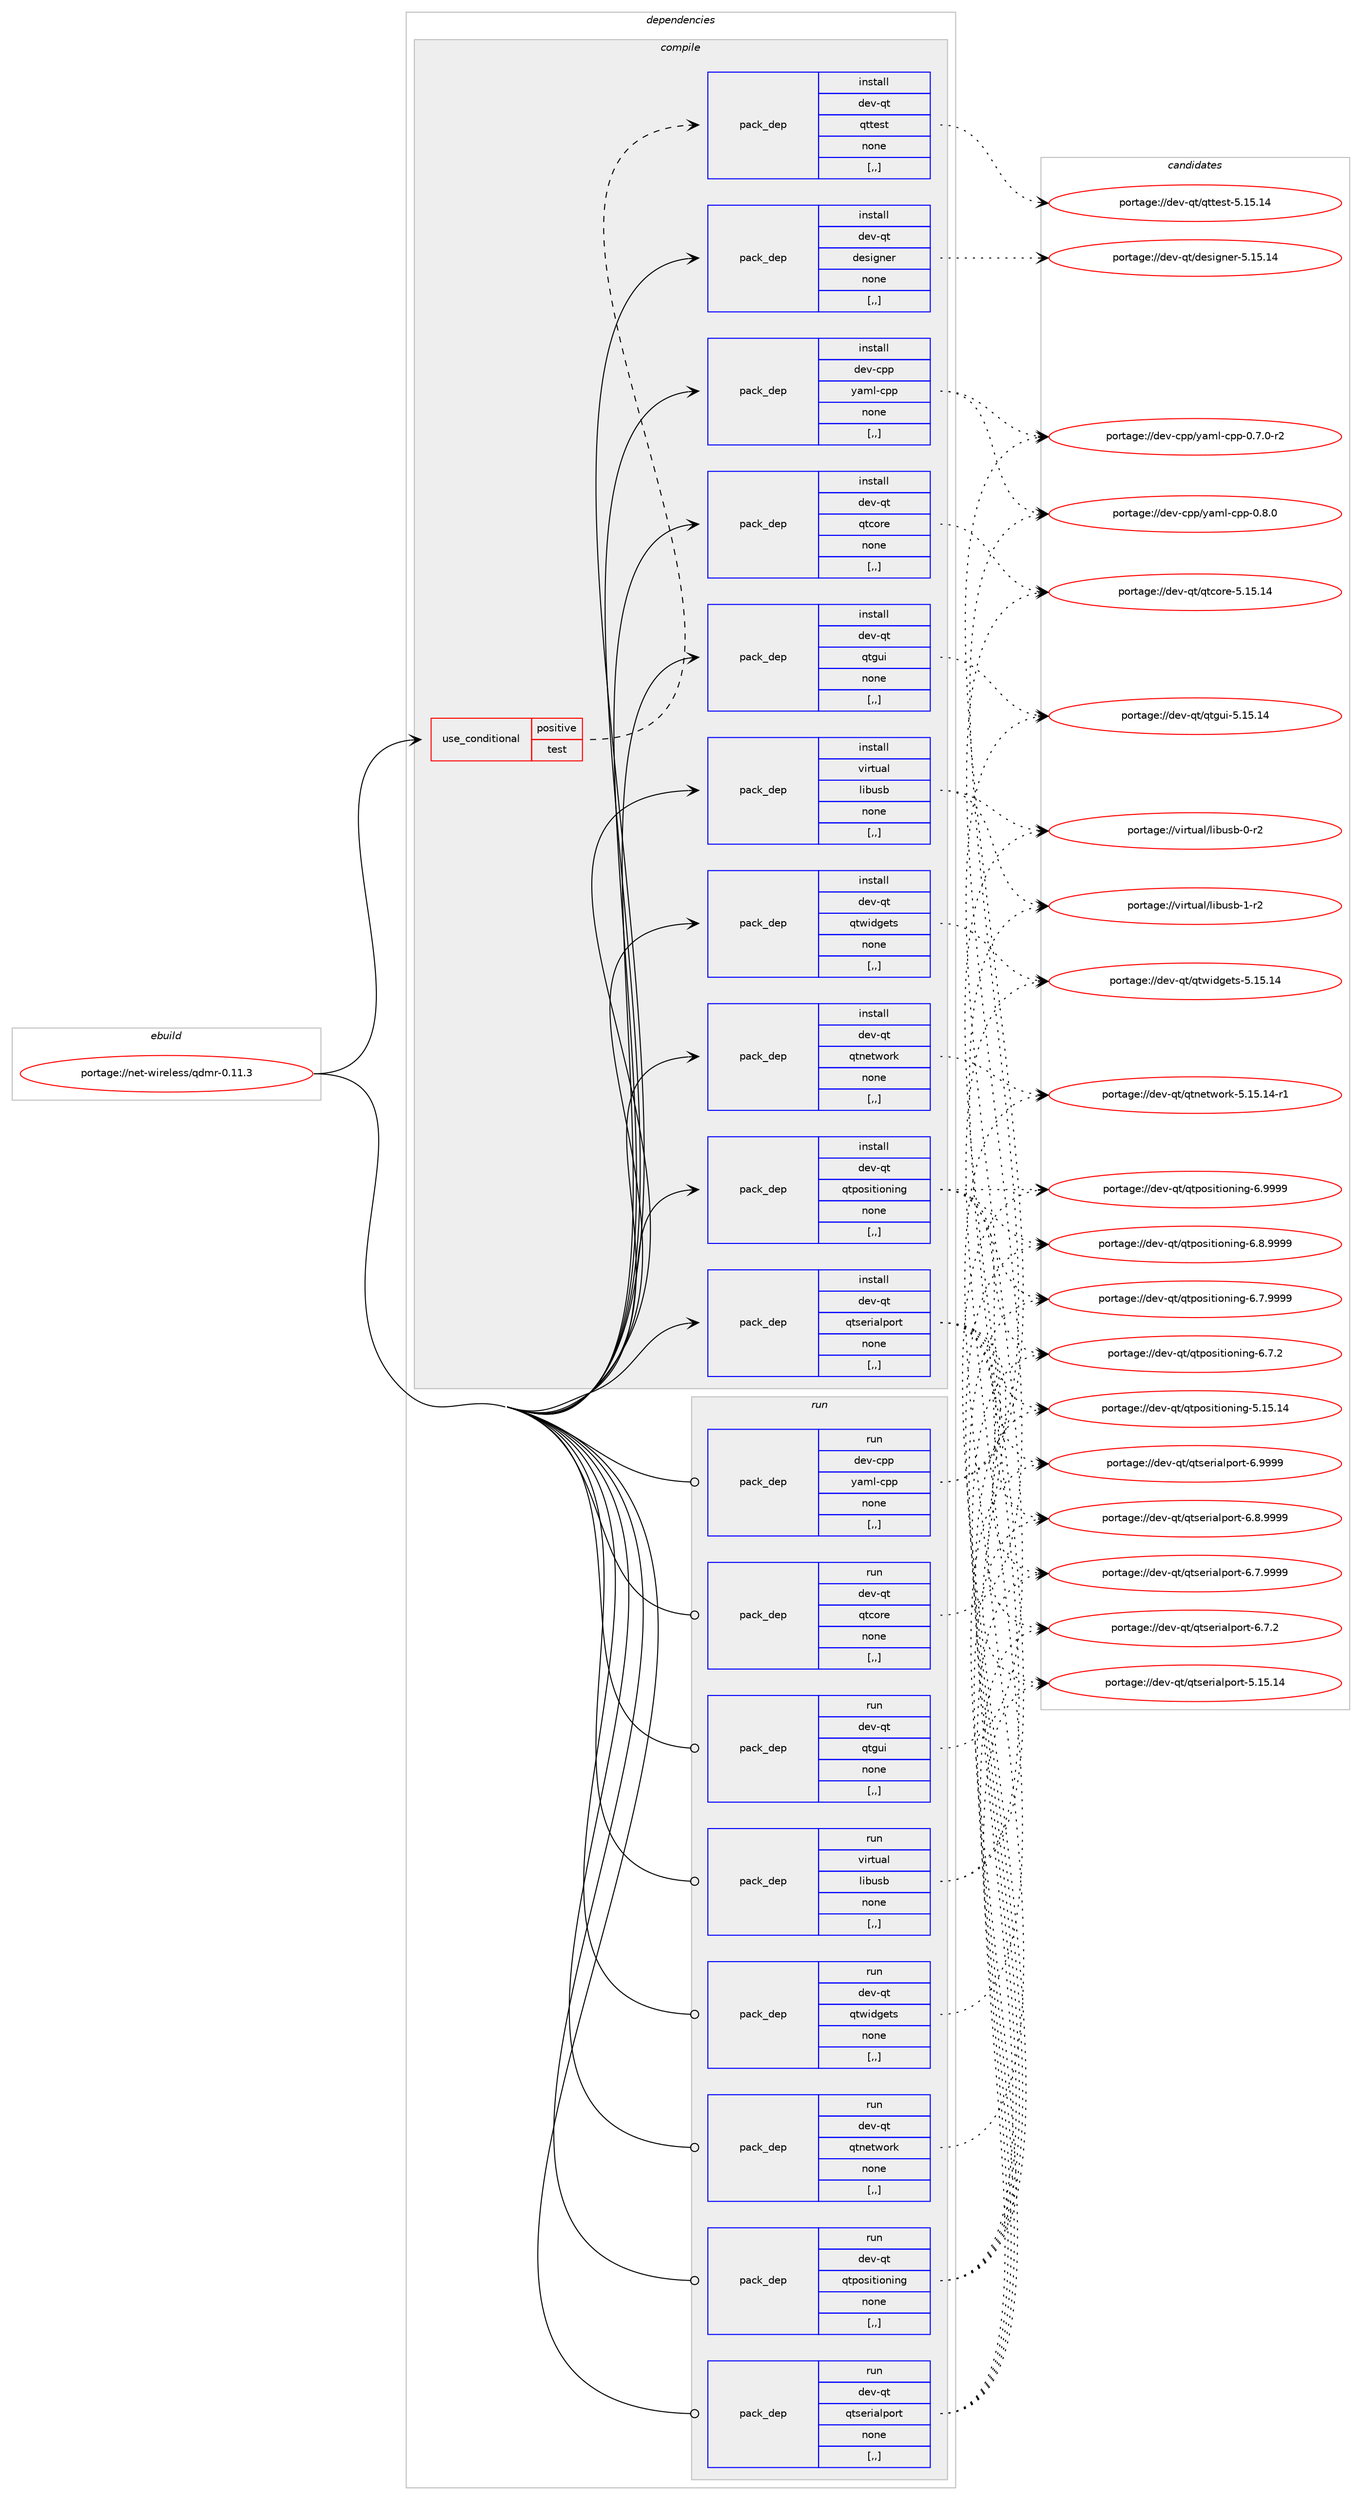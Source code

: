 digraph prolog {

# *************
# Graph options
# *************

newrank=true;
concentrate=true;
compound=true;
graph [rankdir=LR,fontname=Helvetica,fontsize=10,ranksep=1.5];#, ranksep=2.5, nodesep=0.2];
edge  [arrowhead=vee];
node  [fontname=Helvetica,fontsize=10];

# **********
# The ebuild
# **********

subgraph cluster_leftcol {
color=gray;
label=<<i>ebuild</i>>;
id [label="portage://net-wireless/qdmr-0.11.3", color=red, width=4, href="../net-wireless/qdmr-0.11.3.svg"];
}

# ****************
# The dependencies
# ****************

subgraph cluster_midcol {
color=gray;
label=<<i>dependencies</i>>;
subgraph cluster_compile {
fillcolor="#eeeeee";
style=filled;
label=<<i>compile</i>>;
subgraph cond236884 {
dependency899555 [label=<<TABLE BORDER="0" CELLBORDER="1" CELLSPACING="0" CELLPADDING="4"><TR><TD ROWSPAN="3" CELLPADDING="10">use_conditional</TD></TR><TR><TD>positive</TD></TR><TR><TD>test</TD></TR></TABLE>>, shape=none, color=red];
subgraph pack656110 {
dependency899556 [label=<<TABLE BORDER="0" CELLBORDER="1" CELLSPACING="0" CELLPADDING="4" WIDTH="220"><TR><TD ROWSPAN="6" CELLPADDING="30">pack_dep</TD></TR><TR><TD WIDTH="110">install</TD></TR><TR><TD>dev-qt</TD></TR><TR><TD>qttest</TD></TR><TR><TD>none</TD></TR><TR><TD>[,,]</TD></TR></TABLE>>, shape=none, color=blue];
}
dependency899555:e -> dependency899556:w [weight=20,style="dashed",arrowhead="vee"];
}
id:e -> dependency899555:w [weight=20,style="solid",arrowhead="vee"];
subgraph pack656111 {
dependency899557 [label=<<TABLE BORDER="0" CELLBORDER="1" CELLSPACING="0" CELLPADDING="4" WIDTH="220"><TR><TD ROWSPAN="6" CELLPADDING="30">pack_dep</TD></TR><TR><TD WIDTH="110">install</TD></TR><TR><TD>dev-cpp</TD></TR><TR><TD>yaml-cpp</TD></TR><TR><TD>none</TD></TR><TR><TD>[,,]</TD></TR></TABLE>>, shape=none, color=blue];
}
id:e -> dependency899557:w [weight=20,style="solid",arrowhead="vee"];
subgraph pack656112 {
dependency899558 [label=<<TABLE BORDER="0" CELLBORDER="1" CELLSPACING="0" CELLPADDING="4" WIDTH="220"><TR><TD ROWSPAN="6" CELLPADDING="30">pack_dep</TD></TR><TR><TD WIDTH="110">install</TD></TR><TR><TD>dev-qt</TD></TR><TR><TD>designer</TD></TR><TR><TD>none</TD></TR><TR><TD>[,,]</TD></TR></TABLE>>, shape=none, color=blue];
}
id:e -> dependency899558:w [weight=20,style="solid",arrowhead="vee"];
subgraph pack656113 {
dependency899559 [label=<<TABLE BORDER="0" CELLBORDER="1" CELLSPACING="0" CELLPADDING="4" WIDTH="220"><TR><TD ROWSPAN="6" CELLPADDING="30">pack_dep</TD></TR><TR><TD WIDTH="110">install</TD></TR><TR><TD>dev-qt</TD></TR><TR><TD>qtcore</TD></TR><TR><TD>none</TD></TR><TR><TD>[,,]</TD></TR></TABLE>>, shape=none, color=blue];
}
id:e -> dependency899559:w [weight=20,style="solid",arrowhead="vee"];
subgraph pack656114 {
dependency899560 [label=<<TABLE BORDER="0" CELLBORDER="1" CELLSPACING="0" CELLPADDING="4" WIDTH="220"><TR><TD ROWSPAN="6" CELLPADDING="30">pack_dep</TD></TR><TR><TD WIDTH="110">install</TD></TR><TR><TD>dev-qt</TD></TR><TR><TD>qtgui</TD></TR><TR><TD>none</TD></TR><TR><TD>[,,]</TD></TR></TABLE>>, shape=none, color=blue];
}
id:e -> dependency899560:w [weight=20,style="solid",arrowhead="vee"];
subgraph pack656115 {
dependency899561 [label=<<TABLE BORDER="0" CELLBORDER="1" CELLSPACING="0" CELLPADDING="4" WIDTH="220"><TR><TD ROWSPAN="6" CELLPADDING="30">pack_dep</TD></TR><TR><TD WIDTH="110">install</TD></TR><TR><TD>dev-qt</TD></TR><TR><TD>qtnetwork</TD></TR><TR><TD>none</TD></TR><TR><TD>[,,]</TD></TR></TABLE>>, shape=none, color=blue];
}
id:e -> dependency899561:w [weight=20,style="solid",arrowhead="vee"];
subgraph pack656116 {
dependency899562 [label=<<TABLE BORDER="0" CELLBORDER="1" CELLSPACING="0" CELLPADDING="4" WIDTH="220"><TR><TD ROWSPAN="6" CELLPADDING="30">pack_dep</TD></TR><TR><TD WIDTH="110">install</TD></TR><TR><TD>dev-qt</TD></TR><TR><TD>qtpositioning</TD></TR><TR><TD>none</TD></TR><TR><TD>[,,]</TD></TR></TABLE>>, shape=none, color=blue];
}
id:e -> dependency899562:w [weight=20,style="solid",arrowhead="vee"];
subgraph pack656117 {
dependency899563 [label=<<TABLE BORDER="0" CELLBORDER="1" CELLSPACING="0" CELLPADDING="4" WIDTH="220"><TR><TD ROWSPAN="6" CELLPADDING="30">pack_dep</TD></TR><TR><TD WIDTH="110">install</TD></TR><TR><TD>dev-qt</TD></TR><TR><TD>qtserialport</TD></TR><TR><TD>none</TD></TR><TR><TD>[,,]</TD></TR></TABLE>>, shape=none, color=blue];
}
id:e -> dependency899563:w [weight=20,style="solid",arrowhead="vee"];
subgraph pack656118 {
dependency899564 [label=<<TABLE BORDER="0" CELLBORDER="1" CELLSPACING="0" CELLPADDING="4" WIDTH="220"><TR><TD ROWSPAN="6" CELLPADDING="30">pack_dep</TD></TR><TR><TD WIDTH="110">install</TD></TR><TR><TD>dev-qt</TD></TR><TR><TD>qtwidgets</TD></TR><TR><TD>none</TD></TR><TR><TD>[,,]</TD></TR></TABLE>>, shape=none, color=blue];
}
id:e -> dependency899564:w [weight=20,style="solid",arrowhead="vee"];
subgraph pack656119 {
dependency899565 [label=<<TABLE BORDER="0" CELLBORDER="1" CELLSPACING="0" CELLPADDING="4" WIDTH="220"><TR><TD ROWSPAN="6" CELLPADDING="30">pack_dep</TD></TR><TR><TD WIDTH="110">install</TD></TR><TR><TD>virtual</TD></TR><TR><TD>libusb</TD></TR><TR><TD>none</TD></TR><TR><TD>[,,]</TD></TR></TABLE>>, shape=none, color=blue];
}
id:e -> dependency899565:w [weight=20,style="solid",arrowhead="vee"];
}
subgraph cluster_compileandrun {
fillcolor="#eeeeee";
style=filled;
label=<<i>compile and run</i>>;
}
subgraph cluster_run {
fillcolor="#eeeeee";
style=filled;
label=<<i>run</i>>;
subgraph pack656120 {
dependency899566 [label=<<TABLE BORDER="0" CELLBORDER="1" CELLSPACING="0" CELLPADDING="4" WIDTH="220"><TR><TD ROWSPAN="6" CELLPADDING="30">pack_dep</TD></TR><TR><TD WIDTH="110">run</TD></TR><TR><TD>dev-cpp</TD></TR><TR><TD>yaml-cpp</TD></TR><TR><TD>none</TD></TR><TR><TD>[,,]</TD></TR></TABLE>>, shape=none, color=blue];
}
id:e -> dependency899566:w [weight=20,style="solid",arrowhead="odot"];
subgraph pack656121 {
dependency899567 [label=<<TABLE BORDER="0" CELLBORDER="1" CELLSPACING="0" CELLPADDING="4" WIDTH="220"><TR><TD ROWSPAN="6" CELLPADDING="30">pack_dep</TD></TR><TR><TD WIDTH="110">run</TD></TR><TR><TD>dev-qt</TD></TR><TR><TD>qtcore</TD></TR><TR><TD>none</TD></TR><TR><TD>[,,]</TD></TR></TABLE>>, shape=none, color=blue];
}
id:e -> dependency899567:w [weight=20,style="solid",arrowhead="odot"];
subgraph pack656122 {
dependency899568 [label=<<TABLE BORDER="0" CELLBORDER="1" CELLSPACING="0" CELLPADDING="4" WIDTH="220"><TR><TD ROWSPAN="6" CELLPADDING="30">pack_dep</TD></TR><TR><TD WIDTH="110">run</TD></TR><TR><TD>dev-qt</TD></TR><TR><TD>qtgui</TD></TR><TR><TD>none</TD></TR><TR><TD>[,,]</TD></TR></TABLE>>, shape=none, color=blue];
}
id:e -> dependency899568:w [weight=20,style="solid",arrowhead="odot"];
subgraph pack656123 {
dependency899569 [label=<<TABLE BORDER="0" CELLBORDER="1" CELLSPACING="0" CELLPADDING="4" WIDTH="220"><TR><TD ROWSPAN="6" CELLPADDING="30">pack_dep</TD></TR><TR><TD WIDTH="110">run</TD></TR><TR><TD>dev-qt</TD></TR><TR><TD>qtnetwork</TD></TR><TR><TD>none</TD></TR><TR><TD>[,,]</TD></TR></TABLE>>, shape=none, color=blue];
}
id:e -> dependency899569:w [weight=20,style="solid",arrowhead="odot"];
subgraph pack656124 {
dependency899570 [label=<<TABLE BORDER="0" CELLBORDER="1" CELLSPACING="0" CELLPADDING="4" WIDTH="220"><TR><TD ROWSPAN="6" CELLPADDING="30">pack_dep</TD></TR><TR><TD WIDTH="110">run</TD></TR><TR><TD>dev-qt</TD></TR><TR><TD>qtpositioning</TD></TR><TR><TD>none</TD></TR><TR><TD>[,,]</TD></TR></TABLE>>, shape=none, color=blue];
}
id:e -> dependency899570:w [weight=20,style="solid",arrowhead="odot"];
subgraph pack656125 {
dependency899571 [label=<<TABLE BORDER="0" CELLBORDER="1" CELLSPACING="0" CELLPADDING="4" WIDTH="220"><TR><TD ROWSPAN="6" CELLPADDING="30">pack_dep</TD></TR><TR><TD WIDTH="110">run</TD></TR><TR><TD>dev-qt</TD></TR><TR><TD>qtserialport</TD></TR><TR><TD>none</TD></TR><TR><TD>[,,]</TD></TR></TABLE>>, shape=none, color=blue];
}
id:e -> dependency899571:w [weight=20,style="solid",arrowhead="odot"];
subgraph pack656126 {
dependency899572 [label=<<TABLE BORDER="0" CELLBORDER="1" CELLSPACING="0" CELLPADDING="4" WIDTH="220"><TR><TD ROWSPAN="6" CELLPADDING="30">pack_dep</TD></TR><TR><TD WIDTH="110">run</TD></TR><TR><TD>dev-qt</TD></TR><TR><TD>qtwidgets</TD></TR><TR><TD>none</TD></TR><TR><TD>[,,]</TD></TR></TABLE>>, shape=none, color=blue];
}
id:e -> dependency899572:w [weight=20,style="solid",arrowhead="odot"];
subgraph pack656127 {
dependency899573 [label=<<TABLE BORDER="0" CELLBORDER="1" CELLSPACING="0" CELLPADDING="4" WIDTH="220"><TR><TD ROWSPAN="6" CELLPADDING="30">pack_dep</TD></TR><TR><TD WIDTH="110">run</TD></TR><TR><TD>virtual</TD></TR><TR><TD>libusb</TD></TR><TR><TD>none</TD></TR><TR><TD>[,,]</TD></TR></TABLE>>, shape=none, color=blue];
}
id:e -> dependency899573:w [weight=20,style="solid",arrowhead="odot"];
}
}

# **************
# The candidates
# **************

subgraph cluster_choices {
rank=same;
color=gray;
label=<<i>candidates</i>>;

subgraph choice656110 {
color=black;
nodesep=1;
choice10010111845113116471131161161011151164553464953464952 [label="portage://dev-qt/qttest-5.15.14", color=red, width=4,href="../dev-qt/qttest-5.15.14.svg"];
dependency899556:e -> choice10010111845113116471131161161011151164553464953464952:w [style=dotted,weight="100"];
}
subgraph choice656111 {
color=black;
nodesep=1;
choice100101118459911211247121971091084599112112454846564648 [label="portage://dev-cpp/yaml-cpp-0.8.0", color=red, width=4,href="../dev-cpp/yaml-cpp-0.8.0.svg"];
choice1001011184599112112471219710910845991121124548465546484511450 [label="portage://dev-cpp/yaml-cpp-0.7.0-r2", color=red, width=4,href="../dev-cpp/yaml-cpp-0.7.0-r2.svg"];
dependency899557:e -> choice100101118459911211247121971091084599112112454846564648:w [style=dotted,weight="100"];
dependency899557:e -> choice1001011184599112112471219710910845991121124548465546484511450:w [style=dotted,weight="100"];
}
subgraph choice656112 {
color=black;
nodesep=1;
choice10010111845113116471001011151051031101011144553464953464952 [label="portage://dev-qt/designer-5.15.14", color=red, width=4,href="../dev-qt/designer-5.15.14.svg"];
dependency899558:e -> choice10010111845113116471001011151051031101011144553464953464952:w [style=dotted,weight="100"];
}
subgraph choice656113 {
color=black;
nodesep=1;
choice1001011184511311647113116991111141014553464953464952 [label="portage://dev-qt/qtcore-5.15.14", color=red, width=4,href="../dev-qt/qtcore-5.15.14.svg"];
dependency899559:e -> choice1001011184511311647113116991111141014553464953464952:w [style=dotted,weight="100"];
}
subgraph choice656114 {
color=black;
nodesep=1;
choice10010111845113116471131161031171054553464953464952 [label="portage://dev-qt/qtgui-5.15.14", color=red, width=4,href="../dev-qt/qtgui-5.15.14.svg"];
dependency899560:e -> choice10010111845113116471131161031171054553464953464952:w [style=dotted,weight="100"];
}
subgraph choice656115 {
color=black;
nodesep=1;
choice100101118451131164711311611010111611911111410745534649534649524511449 [label="portage://dev-qt/qtnetwork-5.15.14-r1", color=red, width=4,href="../dev-qt/qtnetwork-5.15.14-r1.svg"];
dependency899561:e -> choice100101118451131164711311611010111611911111410745534649534649524511449:w [style=dotted,weight="100"];
}
subgraph choice656116 {
color=black;
nodesep=1;
choice100101118451131164711311611211111510511610511111010511010345544657575757 [label="portage://dev-qt/qtpositioning-6.9999", color=red, width=4,href="../dev-qt/qtpositioning-6.9999.svg"];
choice1001011184511311647113116112111115105116105111110105110103455446564657575757 [label="portage://dev-qt/qtpositioning-6.8.9999", color=red, width=4,href="../dev-qt/qtpositioning-6.8.9999.svg"];
choice1001011184511311647113116112111115105116105111110105110103455446554657575757 [label="portage://dev-qt/qtpositioning-6.7.9999", color=red, width=4,href="../dev-qt/qtpositioning-6.7.9999.svg"];
choice1001011184511311647113116112111115105116105111110105110103455446554650 [label="portage://dev-qt/qtpositioning-6.7.2", color=red, width=4,href="../dev-qt/qtpositioning-6.7.2.svg"];
choice10010111845113116471131161121111151051161051111101051101034553464953464952 [label="portage://dev-qt/qtpositioning-5.15.14", color=red, width=4,href="../dev-qt/qtpositioning-5.15.14.svg"];
dependency899562:e -> choice100101118451131164711311611211111510511610511111010511010345544657575757:w [style=dotted,weight="100"];
dependency899562:e -> choice1001011184511311647113116112111115105116105111110105110103455446564657575757:w [style=dotted,weight="100"];
dependency899562:e -> choice1001011184511311647113116112111115105116105111110105110103455446554657575757:w [style=dotted,weight="100"];
dependency899562:e -> choice1001011184511311647113116112111115105116105111110105110103455446554650:w [style=dotted,weight="100"];
dependency899562:e -> choice10010111845113116471131161121111151051161051111101051101034553464953464952:w [style=dotted,weight="100"];
}
subgraph choice656117 {
color=black;
nodesep=1;
choice10010111845113116471131161151011141059710811211111411645544657575757 [label="portage://dev-qt/qtserialport-6.9999", color=red, width=4,href="../dev-qt/qtserialport-6.9999.svg"];
choice100101118451131164711311611510111410597108112111114116455446564657575757 [label="portage://dev-qt/qtserialport-6.8.9999", color=red, width=4,href="../dev-qt/qtserialport-6.8.9999.svg"];
choice100101118451131164711311611510111410597108112111114116455446554657575757 [label="portage://dev-qt/qtserialport-6.7.9999", color=red, width=4,href="../dev-qt/qtserialport-6.7.9999.svg"];
choice100101118451131164711311611510111410597108112111114116455446554650 [label="portage://dev-qt/qtserialport-6.7.2", color=red, width=4,href="../dev-qt/qtserialport-6.7.2.svg"];
choice1001011184511311647113116115101114105971081121111141164553464953464952 [label="portage://dev-qt/qtserialport-5.15.14", color=red, width=4,href="../dev-qt/qtserialport-5.15.14.svg"];
dependency899563:e -> choice10010111845113116471131161151011141059710811211111411645544657575757:w [style=dotted,weight="100"];
dependency899563:e -> choice100101118451131164711311611510111410597108112111114116455446564657575757:w [style=dotted,weight="100"];
dependency899563:e -> choice100101118451131164711311611510111410597108112111114116455446554657575757:w [style=dotted,weight="100"];
dependency899563:e -> choice100101118451131164711311611510111410597108112111114116455446554650:w [style=dotted,weight="100"];
dependency899563:e -> choice1001011184511311647113116115101114105971081121111141164553464953464952:w [style=dotted,weight="100"];
}
subgraph choice656118 {
color=black;
nodesep=1;
choice10010111845113116471131161191051001031011161154553464953464952 [label="portage://dev-qt/qtwidgets-5.15.14", color=red, width=4,href="../dev-qt/qtwidgets-5.15.14.svg"];
dependency899564:e -> choice10010111845113116471131161191051001031011161154553464953464952:w [style=dotted,weight="100"];
}
subgraph choice656119 {
color=black;
nodesep=1;
choice1181051141161179710847108105981171159845494511450 [label="portage://virtual/libusb-1-r2", color=red, width=4,href="../virtual/libusb-1-r2.svg"];
choice1181051141161179710847108105981171159845484511450 [label="portage://virtual/libusb-0-r2", color=red, width=4,href="../virtual/libusb-0-r2.svg"];
dependency899565:e -> choice1181051141161179710847108105981171159845494511450:w [style=dotted,weight="100"];
dependency899565:e -> choice1181051141161179710847108105981171159845484511450:w [style=dotted,weight="100"];
}
subgraph choice656120 {
color=black;
nodesep=1;
choice100101118459911211247121971091084599112112454846564648 [label="portage://dev-cpp/yaml-cpp-0.8.0", color=red, width=4,href="../dev-cpp/yaml-cpp-0.8.0.svg"];
choice1001011184599112112471219710910845991121124548465546484511450 [label="portage://dev-cpp/yaml-cpp-0.7.0-r2", color=red, width=4,href="../dev-cpp/yaml-cpp-0.7.0-r2.svg"];
dependency899566:e -> choice100101118459911211247121971091084599112112454846564648:w [style=dotted,weight="100"];
dependency899566:e -> choice1001011184599112112471219710910845991121124548465546484511450:w [style=dotted,weight="100"];
}
subgraph choice656121 {
color=black;
nodesep=1;
choice1001011184511311647113116991111141014553464953464952 [label="portage://dev-qt/qtcore-5.15.14", color=red, width=4,href="../dev-qt/qtcore-5.15.14.svg"];
dependency899567:e -> choice1001011184511311647113116991111141014553464953464952:w [style=dotted,weight="100"];
}
subgraph choice656122 {
color=black;
nodesep=1;
choice10010111845113116471131161031171054553464953464952 [label="portage://dev-qt/qtgui-5.15.14", color=red, width=4,href="../dev-qt/qtgui-5.15.14.svg"];
dependency899568:e -> choice10010111845113116471131161031171054553464953464952:w [style=dotted,weight="100"];
}
subgraph choice656123 {
color=black;
nodesep=1;
choice100101118451131164711311611010111611911111410745534649534649524511449 [label="portage://dev-qt/qtnetwork-5.15.14-r1", color=red, width=4,href="../dev-qt/qtnetwork-5.15.14-r1.svg"];
dependency899569:e -> choice100101118451131164711311611010111611911111410745534649534649524511449:w [style=dotted,weight="100"];
}
subgraph choice656124 {
color=black;
nodesep=1;
choice100101118451131164711311611211111510511610511111010511010345544657575757 [label="portage://dev-qt/qtpositioning-6.9999", color=red, width=4,href="../dev-qt/qtpositioning-6.9999.svg"];
choice1001011184511311647113116112111115105116105111110105110103455446564657575757 [label="portage://dev-qt/qtpositioning-6.8.9999", color=red, width=4,href="../dev-qt/qtpositioning-6.8.9999.svg"];
choice1001011184511311647113116112111115105116105111110105110103455446554657575757 [label="portage://dev-qt/qtpositioning-6.7.9999", color=red, width=4,href="../dev-qt/qtpositioning-6.7.9999.svg"];
choice1001011184511311647113116112111115105116105111110105110103455446554650 [label="portage://dev-qt/qtpositioning-6.7.2", color=red, width=4,href="../dev-qt/qtpositioning-6.7.2.svg"];
choice10010111845113116471131161121111151051161051111101051101034553464953464952 [label="portage://dev-qt/qtpositioning-5.15.14", color=red, width=4,href="../dev-qt/qtpositioning-5.15.14.svg"];
dependency899570:e -> choice100101118451131164711311611211111510511610511111010511010345544657575757:w [style=dotted,weight="100"];
dependency899570:e -> choice1001011184511311647113116112111115105116105111110105110103455446564657575757:w [style=dotted,weight="100"];
dependency899570:e -> choice1001011184511311647113116112111115105116105111110105110103455446554657575757:w [style=dotted,weight="100"];
dependency899570:e -> choice1001011184511311647113116112111115105116105111110105110103455446554650:w [style=dotted,weight="100"];
dependency899570:e -> choice10010111845113116471131161121111151051161051111101051101034553464953464952:w [style=dotted,weight="100"];
}
subgraph choice656125 {
color=black;
nodesep=1;
choice10010111845113116471131161151011141059710811211111411645544657575757 [label="portage://dev-qt/qtserialport-6.9999", color=red, width=4,href="../dev-qt/qtserialport-6.9999.svg"];
choice100101118451131164711311611510111410597108112111114116455446564657575757 [label="portage://dev-qt/qtserialport-6.8.9999", color=red, width=4,href="../dev-qt/qtserialport-6.8.9999.svg"];
choice100101118451131164711311611510111410597108112111114116455446554657575757 [label="portage://dev-qt/qtserialport-6.7.9999", color=red, width=4,href="../dev-qt/qtserialport-6.7.9999.svg"];
choice100101118451131164711311611510111410597108112111114116455446554650 [label="portage://dev-qt/qtserialport-6.7.2", color=red, width=4,href="../dev-qt/qtserialport-6.7.2.svg"];
choice1001011184511311647113116115101114105971081121111141164553464953464952 [label="portage://dev-qt/qtserialport-5.15.14", color=red, width=4,href="../dev-qt/qtserialport-5.15.14.svg"];
dependency899571:e -> choice10010111845113116471131161151011141059710811211111411645544657575757:w [style=dotted,weight="100"];
dependency899571:e -> choice100101118451131164711311611510111410597108112111114116455446564657575757:w [style=dotted,weight="100"];
dependency899571:e -> choice100101118451131164711311611510111410597108112111114116455446554657575757:w [style=dotted,weight="100"];
dependency899571:e -> choice100101118451131164711311611510111410597108112111114116455446554650:w [style=dotted,weight="100"];
dependency899571:e -> choice1001011184511311647113116115101114105971081121111141164553464953464952:w [style=dotted,weight="100"];
}
subgraph choice656126 {
color=black;
nodesep=1;
choice10010111845113116471131161191051001031011161154553464953464952 [label="portage://dev-qt/qtwidgets-5.15.14", color=red, width=4,href="../dev-qt/qtwidgets-5.15.14.svg"];
dependency899572:e -> choice10010111845113116471131161191051001031011161154553464953464952:w [style=dotted,weight="100"];
}
subgraph choice656127 {
color=black;
nodesep=1;
choice1181051141161179710847108105981171159845494511450 [label="portage://virtual/libusb-1-r2", color=red, width=4,href="../virtual/libusb-1-r2.svg"];
choice1181051141161179710847108105981171159845484511450 [label="portage://virtual/libusb-0-r2", color=red, width=4,href="../virtual/libusb-0-r2.svg"];
dependency899573:e -> choice1181051141161179710847108105981171159845494511450:w [style=dotted,weight="100"];
dependency899573:e -> choice1181051141161179710847108105981171159845484511450:w [style=dotted,weight="100"];
}
}

}
